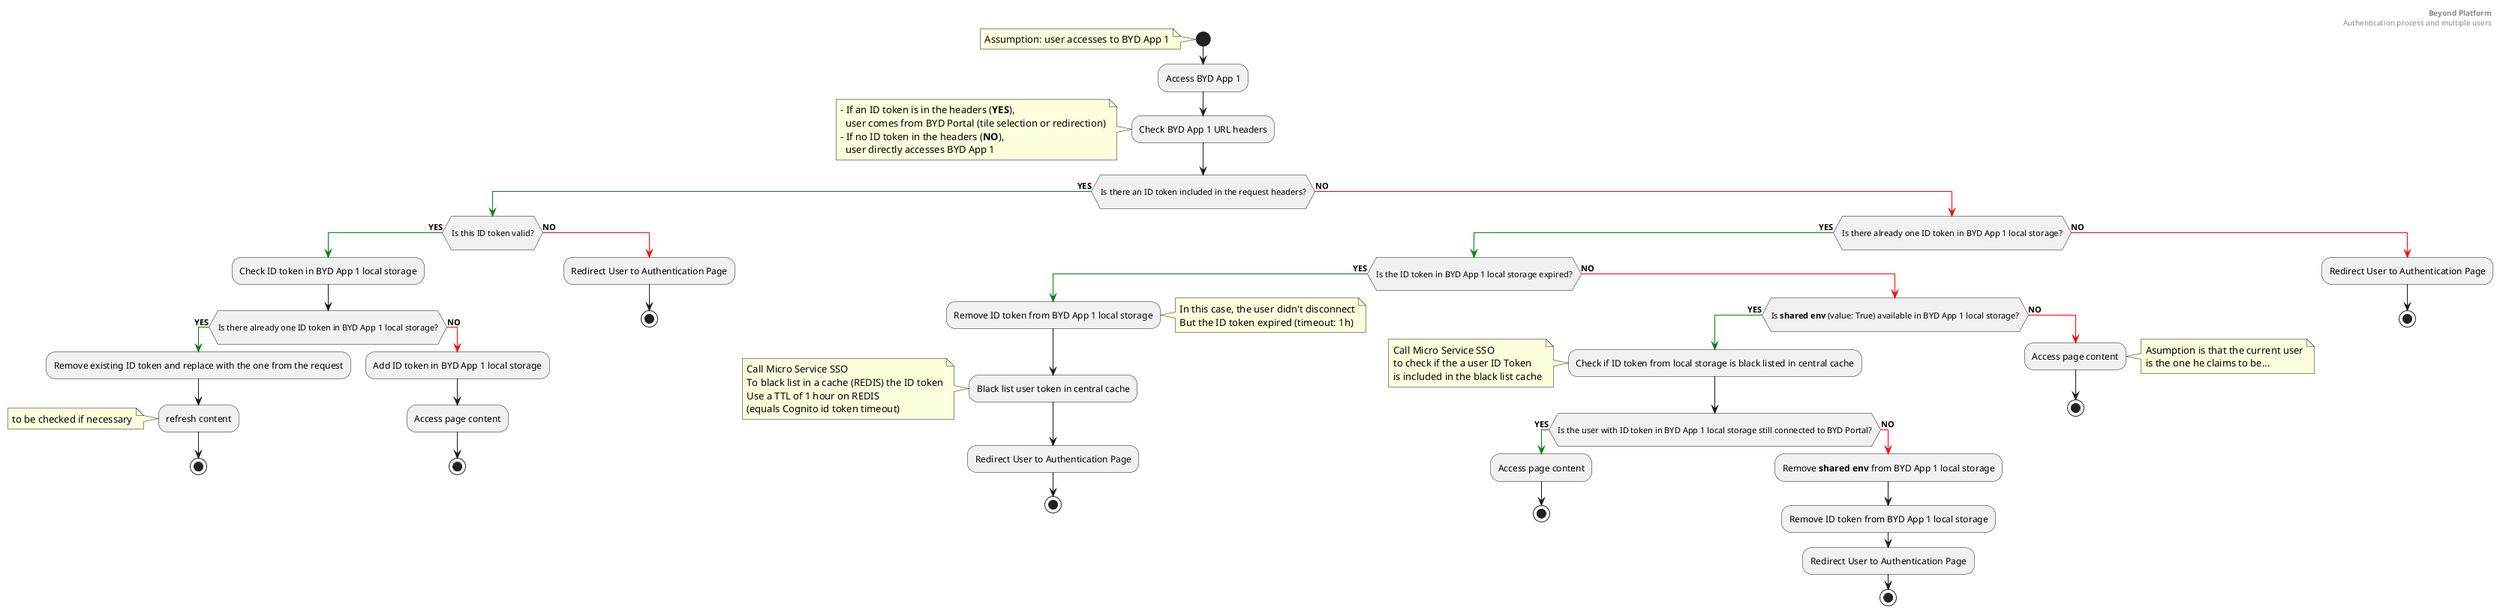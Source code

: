 @startuml
header
<b>Beyond Platform</b>
Authentication process and multiple users
end header
'skinparam defaultTextAlignment center

start
note left
Assumption: user accesses to BYD App 1
end note
:Access BYD App 1;
:Check BYD App 1 URL headers;
note left
  - If an ID token is in the headers (<b>YES</b>),
    user comes from BYD Portal (tile selection or redirection)
  - If no ID token in the headers (<b>NO</b>),
    user directly accesses BYD App 1
end note
if (\nIs there an ID token included in the request headers?\n) then
  -[#green]-> **YES**;
  if (\nIs this ID token valid?\n) then
    -[#green]-> **YES**;
    :Check ID token in BYD App 1 local storage;
    if (\nIs there already one ID token in BYD App 1 local storage?\n) then
      -[#green]-> **YES**;
      :Remove existing ID token and replace with the one from the request;
      :refresh content;
      note left
        to be checked if necessary
      end note
      stop;
    else
      -[#red]-> **NO**;
      :Add ID token in BYD App 1 local storage;
      :Access page content;
      stop;
    endif
  else
      -[#red]-> **NO**;
      :Redirect User to Authentication Page;
      stop;
  endif
else
  -[#red]-> **NO**;
  if (\nIs there already one ID token in BYD App 1 local storage?\n) then
    -[#green]-> **YES**;
    if (\nIs the ID token in BYD App 1 local storage expired?\n) then
      -[#green]-> **YES**;
      :Remove ID token from BYD App 1 local storage;
      note right
        In this case, the user didn't disconnect
        But the ID token expired (timeout: 1h)
      end note
      ' :Remove user information in central cache;
      ' note left
      '   Call Micro Service SSO
      '   to remove in a cache (REDIS? TbD) the following info:
      '   - User-ID (or ID token? TbC)
      '   - user-agent
      '   - IP address
      ' end note
      :Black list user token in central cache;
      note left
        Call Micro Service SSO
        To black list in a cache (REDIS) the ID token
        Use a TTL of 1 hour on REDIS
        (equals Cognito id token timeout)
      end note
      :Redirect User to Authentication Page;
      stop;
    else    
      -[#red]-> **NO**;
      if (\nIs <b>shared env</b> (value: True) available in BYD App 1 local storage?\n) then
        -[#green]-> **YES**;
        ' :Compare ID token from local storage with user info in central cache;
        ' note left
        '   Call Micro Service SSO
        '   to retrieve a user ID Token with:
        '   - user-agent
        '   - IP address
        '   to be equal to current device
        ' end note
        :Check if ID token from local storage is black listed in central cache;
        note left
          Call Micro Service SSO
          to check if the a user ID Token
          is included in the black list cache
        end note
        if (\nIs the user with ID token in BYD App 1 local storage still connected to BYD Portal?\n) then
          -[#green]-> **YES**;
          :Access page content;
          stop;
        else
          -[#red]-> **NO**;
          :Remove <b>shared env</b> from BYD App 1 local storage;
          :Remove ID token from BYD App 1 local storage;
          :Redirect User to Authentication Page;
          stop;
        endif
      else
        -[#red]-> **NO**;
        :Access page content;
        note right
          Asumption is that the current user
          is the one he claims to be...
        end note
        stop;
      endif
    endif
  else
    -[#red]-> **NO**;
    :Redirect User to Authentication Page;
    stop;
  endif
endif  

'stop

@enduml
